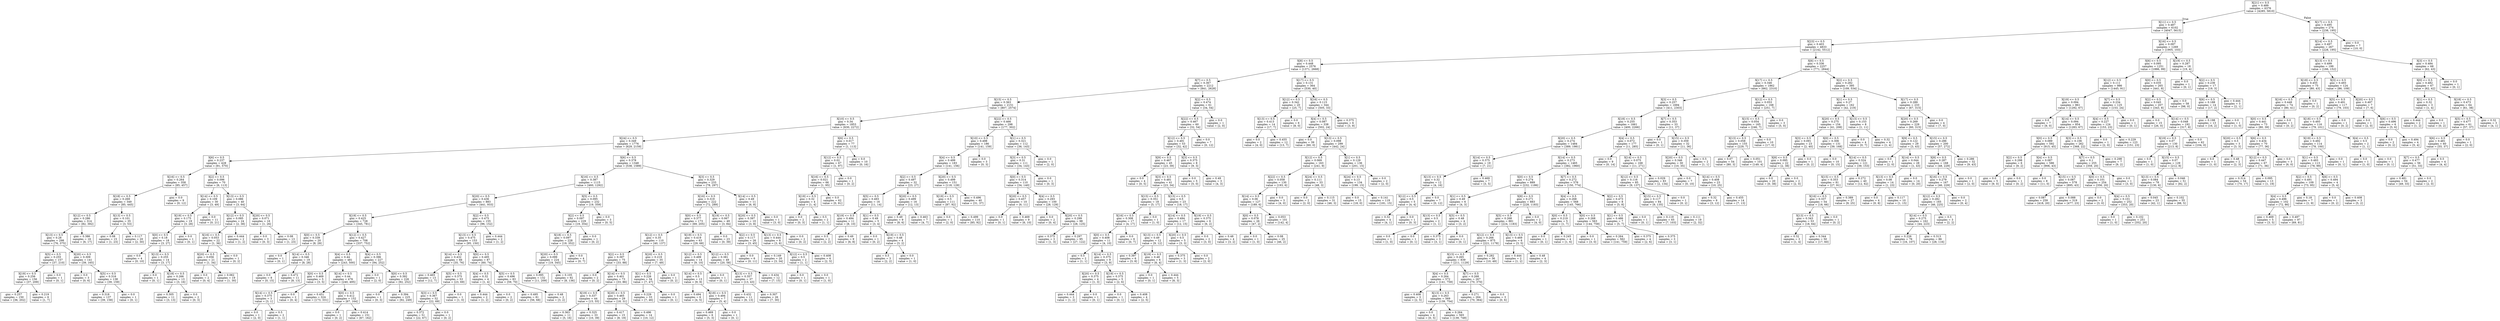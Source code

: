 digraph Tree {
node [shape=box] ;
0 [label="X[21] <= 0.5\ngini = 0.489\nsamples = 6376\nvalue = [4285, 5810]"] ;
1 [label="X[11] <= 0.5\ngini = 0.487\nsamples = 6102\nvalue = [4047, 5615]"] ;
0 -> 1 [labeldistance=2.5, labelangle=45, headlabel="True"] ;
2 [label="X[23] <= 0.5\ngini = 0.403\nsamples = 4833\nvalue = [2142, 5512]"] ;
1 -> 2 ;
3 [label="X[8] <= 0.5\ngini = 0.448\nsamples = 2576\nvalue = [1371, 2668]"] ;
2 -> 3 ;
4 [label="X[7] <= 0.5\ngini = 0.367\nsamples = 2212\nvalue = [841, 2628]"] ;
3 -> 4 ;
5 [label="X[15] <= 0.5\ngini = 0.363\nsamples = 2151\nvalue = [807, 2574]"] ;
4 -> 5 ;
6 [label="X[10] <= 0.5\ngini = 0.34\nsamples = 1853\nvalue = [630, 2272]"] ;
5 -> 6 ;
7 [label="X[24] <= 0.5\ngini = 0.349\nsamples = 1776\nvalue = [629, 2159]"] ;
6 -> 7 ;
8 [label="X[6] <= 0.5\ngini = 0.237\nsamples = 428\nvalue = [91, 570]"] ;
7 -> 8 ;
9 [label="X[16] <= 0.5\ngini = 0.264\nsamples = 358\nvalue = [85, 457]"] ;
8 -> 9 ;
10 [label="X[18] <= 0.5\ngini = 0.269\nsamples = 349\nvalue = [85, 445]"] ;
9 -> 10 ;
11 [label="X[12] <= 0.5\ngini = 0.286\nsamples = 314\nvalue = [82, 392]"] ;
10 -> 11 ;
12 [label="X[13] <= 0.5\ngini = 0.28\nsamples = 298\nvalue = [76, 375]"] ;
11 -> 12 ;
13 [label="X[5] <= 0.5\ngini = 0.255\nsamples = 157\nvalue = [37, 210]"] ;
12 -> 13 ;
14 [label="X[19] <= 0.5\ngini = 0.256\nsamples = 156\nvalue = [37, 209]"] ;
13 -> 14 ;
15 [label="gini = 0.257\nsamples = 150\nvalue = [36, 202]"] ;
14 -> 15 ;
16 [label="gini = 0.219\nsamples = 6\nvalue = [1, 7]"] ;
14 -> 16 ;
17 [label="gini = 0.0\nsamples = 1\nvalue = [0, 1]"] ;
13 -> 17 ;
18 [label="X[20] <= 0.5\ngini = 0.309\nsamples = 141\nvalue = [39, 165]"] ;
12 -> 18 ;
19 [label="gini = 0.0\nsamples = 3\nvalue = [0, 6]"] ;
18 -> 19 ;
20 [label="X[5] <= 0.5\ngini = 0.316\nsamples = 138\nvalue = [39, 159]"] ;
18 -> 20 ;
21 [label="gini = 0.318\nsamples = 137\nvalue = [39, 158]"] ;
20 -> 21 ;
22 [label="gini = 0.0\nsamples = 1\nvalue = [0, 1]"] ;
20 -> 22 ;
23 [label="gini = 0.386\nsamples = 16\nvalue = [6, 17]"] ;
11 -> 23 ;
24 [label="X[13] <= 0.5\ngini = 0.101\nsamples = 35\nvalue = [3, 53]"] ;
10 -> 24 ;
25 [label="gini = 0.08\nsamples = 15\nvalue = [1, 23]"] ;
24 -> 25 ;
26 [label="gini = 0.117\nsamples = 20\nvalue = [2, 30]"] ;
24 -> 26 ;
27 [label="gini = 0.0\nsamples = 9\nvalue = [0, 12]"] ;
9 -> 27 ;
28 [label="X[2] <= 0.5\ngini = 0.096\nsamples = 70\nvalue = [6, 113]"] ;
8 -> 28 ;
29 [label="X[14] <= 0.5\ngini = 0.109\nsamples = 30\nvalue = [3, 49]"] ;
28 -> 29 ;
30 [label="X[19] <= 0.5\ngini = 0.175\nsamples = 19\nvalue = [3, 28]"] ;
29 -> 30 ;
31 [label="X[0] <= 0.5\ngini = 0.18\nsamples = 18\nvalue = [3, 27]"] ;
30 -> 31 ;
32 [label="gini = 0.0\nsamples = 4\nvalue = [0, 10]"] ;
31 -> 32 ;
33 [label="X[13] <= 0.5\ngini = 0.255\nsamples = 14\nvalue = [3, 17]"] ;
31 -> 33 ;
34 [label="gini = 0.0\nsamples = 1\nvalue = [0, 1]"] ;
33 -> 34 ;
35 [label="X[18] <= 0.5\ngini = 0.266\nsamples = 13\nvalue = [3, 16]"] ;
33 -> 35 ;
36 [label="gini = 0.305\nsamples = 11\nvalue = [3, 13]"] ;
35 -> 36 ;
37 [label="gini = 0.0\nsamples = 2\nvalue = [0, 3]"] ;
35 -> 37 ;
38 [label="gini = 0.0\nsamples = 1\nvalue = [0, 1]"] ;
30 -> 38 ;
39 [label="gini = 0.0\nsamples = 11\nvalue = [0, 21]"] ;
29 -> 39 ;
40 [label="X[13] <= 0.5\ngini = 0.086\nsamples = 40\nvalue = [3, 64]"] ;
28 -> 40 ;
41 [label="X[12] <= 0.5\ngini = 0.095\nsamples = 24\nvalue = [2, 38]"] ;
40 -> 41 ;
42 [label="X[16] <= 0.5\ngini = 0.053\nsamples = 22\nvalue = [1, 36]"] ;
41 -> 42 ;
43 [label="X[20] <= 0.5\ngini = 0.056\nsamples = 21\nvalue = [1, 34]"] ;
42 -> 43 ;
44 [label="gini = 0.0\nsamples = 2\nvalue = [0, 4]"] ;
43 -> 44 ;
45 [label="gini = 0.062\nsamples = 19\nvalue = [1, 30]"] ;
43 -> 45 ;
46 [label="gini = 0.0\nsamples = 1\nvalue = [0, 2]"] ;
42 -> 46 ;
47 [label="gini = 0.444\nsamples = 2\nvalue = [1, 2]"] ;
41 -> 47 ;
48 [label="X[20] <= 0.5\ngini = 0.071\nsamples = 16\nvalue = [1, 26]"] ;
40 -> 48 ;
49 [label="gini = 0.0\nsamples = 3\nvalue = [0, 3]"] ;
48 -> 49 ;
50 [label="gini = 0.08\nsamples = 13\nvalue = [1, 23]"] ;
48 -> 50 ;
51 [label="X[6] <= 0.5\ngini = 0.378\nsamples = 1348\nvalue = [538, 1589]"] ;
7 -> 51 ;
52 [label="X[16] <= 0.5\ngini = 0.387\nsamples = 1115\nvalue = [460, 1292]"] ;
51 -> 52 ;
53 [label="X[20] <= 0.5\ngini = 0.436\nsamples = 883\nvalue = [441, 933]"] ;
52 -> 53 ;
54 [label="X[19] <= 0.5\ngini = 0.425\nsamples = 728\nvalue = [345, 781]"] ;
53 -> 54 ;
55 [label="X[0] <= 0.5\ngini = 0.339\nsamples = 20\nvalue = [8, 29]"] ;
54 -> 55 ;
56 [label="gini = 0.0\nsamples = 1\nvalue = [0, 1]"] ;
55 -> 56 ;
57 [label="X[14] <= 0.5\ngini = 0.346\nsamples = 19\nvalue = [8, 28]"] ;
55 -> 57 ;
58 [label="gini = 0.0\nsamples = 8\nvalue = [0, 15]"] ;
57 -> 58 ;
59 [label="gini = 0.472\nsamples = 11\nvalue = [8, 13]"] ;
57 -> 59 ;
60 [label="X[12] <= 0.5\ngini = 0.427\nsamples = 708\nvalue = [337, 752]"] ;
54 -> 60 ;
61 [label="X[4] <= 0.5\ngini = 0.44\nsamples = 481\nvalue = [243, 500]"] ;
60 -> 61 ;
62 [label="X[0] <= 0.5\ngini = 0.469\nsamples = 5\nvalue = [3, 5]"] ;
61 -> 62 ;
63 [label="X[14] <= 0.5\ngini = 0.375\nsamples = 3\nvalue = [3, 1]"] ;
62 -> 63 ;
64 [label="gini = 0.0\nsamples = 1\nvalue = [2, 0]"] ;
63 -> 64 ;
65 [label="gini = 0.5\nsamples = 2\nvalue = [1, 1]"] ;
63 -> 65 ;
66 [label="gini = 0.0\nsamples = 2\nvalue = [0, 4]"] ;
62 -> 66 ;
67 [label="X[14] <= 0.5\ngini = 0.44\nsamples = 476\nvalue = [240, 495]"] ;
61 -> 67 ;
68 [label="gini = 0.451\nsamples = 324\nvalue = [173, 331]"] ;
67 -> 68 ;
69 [label="X[0] <= 0.5\ngini = 0.412\nsamples = 152\nvalue = [67, 164]"] ;
67 -> 69 ;
70 [label="gini = 0.0\nsamples = 1\nvalue = [0, 2]"] ;
69 -> 70 ;
71 [label="gini = 0.414\nsamples = 151\nvalue = [67, 162]"] ;
69 -> 71 ;
72 [label="X[4] <= 0.5\ngini = 0.396\nsamples = 227\nvalue = [94, 252]"] ;
60 -> 72 ;
73 [label="gini = 0.0\nsamples = 1\nvalue = [2, 0]"] ;
72 -> 73 ;
74 [label="X[0] <= 0.5\ngini = 0.392\nsamples = 226\nvalue = [92, 252]"] ;
72 -> 74 ;
75 [label="gini = 0.0\nsamples = 1\nvalue = [0, 3]"] ;
74 -> 75 ;
76 [label="gini = 0.394\nsamples = 225\nvalue = [92, 249]"] ;
74 -> 76 ;
77 [label="X[2] <= 0.5\ngini = 0.475\nsamples = 155\nvalue = [96, 152]"] ;
53 -> 77 ;
78 [label="X[13] <= 0.5\ngini = 0.475\nsamples = 153\nvalue = [95, 150]"] ;
77 -> 78 ;
79 [label="X[14] <= 0.5\ngini = 0.432\nsamples = 66\nvalue = [35, 76]"] ;
78 -> 79 ;
80 [label="gini = 0.465\nsamples = 13\nvalue = [12, 7]"] ;
79 -> 80 ;
81 [label="X[5] <= 0.5\ngini = 0.375\nsamples = 53\nvalue = [23, 69]"] ;
79 -> 81 ;
82 [label="X[3] <= 0.5\ngini = 0.367\nsamples = 52\nvalue = [22, 69]"] ;
81 -> 82 ;
83 [label="gini = 0.372\nsamples = 51\nvalue = [22, 67]"] ;
82 -> 83 ;
84 [label="gini = 0.0\nsamples = 1\nvalue = [0, 2]"] ;
82 -> 84 ;
85 [label="gini = 0.0\nsamples = 1\nvalue = [1, 0]"] ;
81 -> 85 ;
86 [label="X[0] <= 0.5\ngini = 0.495\nsamples = 87\nvalue = [60, 74]"] ;
78 -> 86 ;
87 [label="X[4] <= 0.5\ngini = 0.32\nsamples = 4\nvalue = [1, 4]"] ;
86 -> 87 ;
88 [label="gini = 0.444\nsamples = 2\nvalue = [1, 2]"] ;
87 -> 88 ;
89 [label="gini = 0.0\nsamples = 2\nvalue = [0, 2]"] ;
87 -> 89 ;
90 [label="X[5] <= 0.5\ngini = 0.496\nsamples = 83\nvalue = [59, 70]"] ;
86 -> 90 ;
91 [label="gini = 0.495\nsamples = 81\nvalue = [56, 68]"] ;
90 -> 91 ;
92 [label="gini = 0.48\nsamples = 2\nvalue = [3, 2]"] ;
90 -> 92 ;
93 [label="gini = 0.444\nsamples = 2\nvalue = [1, 2]"] ;
77 -> 93 ;
94 [label="X[5] <= 0.5\ngini = 0.095\nsamples = 232\nvalue = [19, 359]"] ;
52 -> 94 ;
95 [label="X[2] <= 0.5\ngini = 0.097\nsamples = 229\nvalue = [19, 354]"] ;
94 -> 95 ;
96 [label="X[18] <= 0.5\ngini = 0.097\nsamples = 228\nvalue = [19, 352]"] ;
95 -> 96 ;
97 [label="X[20] <= 0.5\ngini = 0.099\nsamples = 224\nvalue = [19, 345]"] ;
96 -> 97 ;
98 [label="gini = 0.095\nsamples = 132\nvalue = [11, 209]"] ;
97 -> 98 ;
99 [label="gini = 0.105\nsamples = 92\nvalue = [8, 136]"] ;
97 -> 99 ;
100 [label="gini = 0.0\nsamples = 4\nvalue = [0, 7]"] ;
96 -> 100 ;
101 [label="gini = 0.0\nsamples = 1\nvalue = [0, 2]"] ;
95 -> 101 ;
102 [label="gini = 0.0\nsamples = 3\nvalue = [0, 5]"] ;
94 -> 102 ;
103 [label="X[3] <= 0.5\ngini = 0.329\nsamples = 233\nvalue = [78, 297]"] ;
51 -> 103 ;
104 [label="X[16] <= 0.5\ngini = 0.319\nsamples = 222\nvalue = [72, 289]"] ;
103 -> 104 ;
105 [label="X[0] <= 0.5\ngini = 0.377\nsamples = 173\nvalue = [69, 205]"] ;
104 -> 105 ;
106 [label="X[12] <= 0.5\ngini = 0.35\nsamples = 110\nvalue = [40, 137]"] ;
105 -> 106 ;
107 [label="X[2] <= 0.5\ngini = 0.397\nsamples = 75\nvalue = [33, 88]"] ;
106 -> 107 ;
108 [label="gini = 0.0\nsamples = 2\nvalue = [0, 2]"] ;
107 -> 108 ;
109 [label="X[14] <= 0.5\ngini = 0.401\nsamples = 73\nvalue = [33, 86]"] ;
107 -> 109 ;
110 [label="X[19] <= 0.5\ngini = 0.337\nsamples = 44\nvalue = [15, 55]"] ;
109 -> 110 ;
111 [label="gini = 0.363\nsamples = 11\nvalue = [5, 16]"] ;
110 -> 111 ;
112 [label="gini = 0.325\nsamples = 33\nvalue = [10, 39]"] ;
110 -> 112 ;
113 [label="X[20] <= 0.5\ngini = 0.465\nsamples = 29\nvalue = [18, 31]"] ;
109 -> 113 ;
114 [label="gini = 0.417\nsamples = 15\nvalue = [8, 19]"] ;
113 -> 114 ;
115 [label="gini = 0.496\nsamples = 14\nvalue = [10, 12]"] ;
113 -> 115 ;
116 [label="X[20] <= 0.5\ngini = 0.219\nsamples = 35\nvalue = [7, 49]"] ;
106 -> 116 ;
117 [label="X[1] <= 0.5\ngini = 0.226\nsamples = 34\nvalue = [7, 47]"] ;
116 -> 117 ;
118 [label="gini = 0.229\nsamples = 33\nvalue = [7, 46]"] ;
117 -> 118 ;
119 [label="gini = 0.0\nsamples = 1\nvalue = [0, 1]"] ;
117 -> 119 ;
120 [label="gini = 0.0\nsamples = 1\nvalue = [0, 2]"] ;
116 -> 120 ;
121 [label="X[19] <= 0.5\ngini = 0.419\nsamples = 63\nvalue = [29, 68]"] ;
105 -> 121 ;
122 [label="X[12] <= 0.5\ngini = 0.499\nsamples = 14\nvalue = [9, 10]"] ;
121 -> 122 ;
123 [label="X[14] <= 0.5\ngini = 0.5\nsamples = 13\nvalue = [9, 9]"] ;
122 -> 123 ;
124 [label="gini = 0.494\nsamples = 6\nvalue = [4, 5]"] ;
123 -> 124 ;
125 [label="X[18] <= 0.5\ngini = 0.494\nsamples = 7\nvalue = [5, 4]"] ;
123 -> 125 ;
126 [label="gini = 0.469\nsamples = 6\nvalue = [5, 3]"] ;
125 -> 126 ;
127 [label="gini = 0.0\nsamples = 1\nvalue = [0, 1]"] ;
125 -> 127 ;
128 [label="gini = 0.0\nsamples = 1\nvalue = [0, 1]"] ;
122 -> 128 ;
129 [label="X[12] <= 0.5\ngini = 0.381\nsamples = 49\nvalue = [20, 58]"] ;
121 -> 129 ;
130 [label="X[13] <= 0.5\ngini = 0.357\nsamples = 37\nvalue = [13, 43]"] ;
129 -> 130 ;
131 [label="gini = 0.432\nsamples = 11\nvalue = [6, 13]"] ;
130 -> 131 ;
132 [label="gini = 0.307\nsamples = 26\nvalue = [7, 30]"] ;
130 -> 132 ;
133 [label="gini = 0.434\nsamples = 12\nvalue = [7, 15]"] ;
129 -> 133 ;
134 [label="X[19] <= 0.5\ngini = 0.067\nsamples = 49\nvalue = [3, 84]"] ;
104 -> 134 ;
135 [label="gini = 0.0\nsamples = 23\nvalue = [0, 39]"] ;
134 -> 135 ;
136 [label="X[2] <= 0.5\ngini = 0.117\nsamples = 26\nvalue = [3, 45]"] ;
134 -> 136 ;
137 [label="gini = 0.0\nsamples = 6\nvalue = [0, 11]"] ;
136 -> 137 ;
138 [label="gini = 0.149\nsamples = 20\nvalue = [3, 34]"] ;
136 -> 138 ;
139 [label="X[14] <= 0.5\ngini = 0.49\nsamples = 11\nvalue = [6, 8]"] ;
103 -> 139 ;
140 [label="X[20] <= 0.5\ngini = 0.397\nsamples = 10\nvalue = [3, 8]"] ;
139 -> 140 ;
141 [label="X[13] <= 0.5\ngini = 0.444\nsamples = 8\nvalue = [3, 6]"] ;
140 -> 141 ;
142 [label="X[12] <= 0.5\ngini = 0.5\nsamples = 2\nvalue = [1, 1]"] ;
141 -> 142 ;
143 [label="gini = 0.0\nsamples = 1\nvalue = [0, 1]"] ;
142 -> 143 ;
144 [label="gini = 0.0\nsamples = 1\nvalue = [1, 0]"] ;
142 -> 144 ;
145 [label="gini = 0.408\nsamples = 6\nvalue = [2, 5]"] ;
141 -> 145 ;
146 [label="gini = 0.0\nsamples = 2\nvalue = [0, 2]"] ;
140 -> 146 ;
147 [label="gini = 0.0\nsamples = 1\nvalue = [3, 0]"] ;
139 -> 147 ;
148 [label="X[6] <= 0.5\ngini = 0.017\nsamples = 77\nvalue = [1, 113]"] ;
6 -> 148 ;
149 [label="X[12] <= 0.5\ngini = 0.02\nsamples = 67\nvalue = [1, 97]"] ;
148 -> 149 ;
150 [label="X[16] <= 0.5\ngini = 0.021\nsamples = 66\nvalue = [1, 95]"] ;
149 -> 150 ;
151 [label="X[19] <= 0.5\ngini = 0.32\nsamples = 4\nvalue = [1, 4]"] ;
150 -> 151 ;
152 [label="gini = 0.0\nsamples = 2\nvalue = [0, 3]"] ;
151 -> 152 ;
153 [label="gini = 0.5\nsamples = 2\nvalue = [1, 1]"] ;
151 -> 153 ;
154 [label="gini = 0.0\nsamples = 62\nvalue = [0, 91]"] ;
150 -> 154 ;
155 [label="gini = 0.0\nsamples = 1\nvalue = [0, 2]"] ;
149 -> 155 ;
156 [label="gini = 0.0\nsamples = 10\nvalue = [0, 16]"] ;
148 -> 156 ;
157 [label="X[22] <= 0.5\ngini = 0.466\nsamples = 298\nvalue = [177, 302]"] ;
5 -> 157 ;
158 [label="X[10] <= 0.5\ngini = 0.498\nsamples = 186\nvalue = [141, 159]"] ;
157 -> 158 ;
159 [label="X[4] <= 0.5\ngini = 0.499\nsamples = 183\nvalue = [141, 156]"] ;
158 -> 159 ;
160 [label="X[2] <= 0.5\ngini = 0.497\nsamples = 32\nvalue = [23, 27]"] ;
159 -> 160 ;
161 [label="X[5] <= 0.5\ngini = 0.493\nsamples = 16\nvalue = [11, 14]"] ;
160 -> 161 ;
162 [label="X[19] <= 0.5\ngini = 0.494\nsamples = 11\nvalue = [8, 10]"] ;
161 -> 162 ;
163 [label="gini = 0.5\nsamples = 2\nvalue = [2, 2]"] ;
162 -> 163 ;
164 [label="gini = 0.49\nsamples = 9\nvalue = [6, 8]"] ;
162 -> 164 ;
165 [label="X[1] <= 0.5\ngini = 0.49\nsamples = 5\nvalue = [3, 4]"] ;
161 -> 165 ;
166 [label="gini = 0.0\nsamples = 1\nvalue = [0, 2]"] ;
165 -> 166 ;
167 [label="X[19] <= 0.5\ngini = 0.48\nsamples = 4\nvalue = [3, 2]"] ;
165 -> 167 ;
168 [label="gini = 0.5\nsamples = 3\nvalue = [2, 2]"] ;
167 -> 168 ;
169 [label="gini = 0.0\nsamples = 1\nvalue = [1, 0]"] ;
167 -> 169 ;
170 [label="X[20] <= 0.5\ngini = 0.499\nsamples = 16\nvalue = [12, 13]"] ;
160 -> 170 ;
171 [label="gini = 0.49\nsamples = 9\nvalue = [8, 6]"] ;
170 -> 171 ;
172 [label="gini = 0.463\nsamples = 7\nvalue = [4, 7]"] ;
170 -> 172 ;
173 [label="X[20] <= 0.5\ngini = 0.499\nsamples = 151\nvalue = [118, 129]"] ;
159 -> 173 ;
174 [label="X[19] <= 0.5\ngini = 0.5\nsamples = 111\nvalue = [87, 92]"] ;
173 -> 174 ;
175 [label="gini = 0.0\nsamples = 1\nvalue = [2, 0]"] ;
174 -> 175 ;
176 [label="gini = 0.499\nsamples = 110\nvalue = [85, 92]"] ;
174 -> 176 ;
177 [label="gini = 0.496\nsamples = 40\nvalue = [31, 37]"] ;
173 -> 177 ;
178 [label="gini = 0.0\nsamples = 3\nvalue = [0, 3]"] ;
158 -> 178 ;
179 [label="X[1] <= 0.5\ngini = 0.321\nsamples = 112\nvalue = [36, 143]"] ;
157 -> 179 ;
180 [label="X[3] <= 0.5\ngini = 0.31\nsamples = 111\nvalue = [34, 143]"] ;
179 -> 180 ;
181 [label="X[0] <= 0.5\ngini = 0.314\nsamples = 110\nvalue = [34, 140]"] ;
180 -> 181 ;
182 [label="X[20] <= 0.5\ngini = 0.457\nsamples = 10\nvalue = [6, 11]"] ;
181 -> 182 ;
183 [label="gini = 0.0\nsamples = 1\nvalue = [0, 1]"] ;
182 -> 183 ;
184 [label="gini = 0.469\nsamples = 9\nvalue = [6, 10]"] ;
182 -> 184 ;
185 [label="X[4] <= 0.5\ngini = 0.293\nsamples = 100\nvalue = [28, 129]"] ;
181 -> 185 ;
186 [label="gini = 0.0\nsamples = 2\nvalue = [0, 4]"] ;
185 -> 186 ;
187 [label="X[20] <= 0.5\ngini = 0.299\nsamples = 98\nvalue = [28, 125]"] ;
185 -> 187 ;
188 [label="gini = 0.375\nsamples = 3\nvalue = [1, 3]"] ;
187 -> 188 ;
189 [label="gini = 0.297\nsamples = 95\nvalue = [27, 122]"] ;
187 -> 189 ;
190 [label="gini = 0.0\nsamples = 1\nvalue = [0, 3]"] ;
180 -> 190 ;
191 [label="gini = 0.0\nsamples = 1\nvalue = [2, 0]"] ;
179 -> 191 ;
192 [label="X[2] <= 0.5\ngini = 0.474\nsamples = 61\nvalue = [34, 54]"] ;
4 -> 192 ;
193 [label="X[22] <= 0.5\ngini = 0.467\nsamples = 60\nvalue = [32, 54]"] ;
192 -> 193 ;
194 [label="X[12] <= 0.5\ngini = 0.491\nsamples = 53\nvalue = [32, 42]"] ;
193 -> 194 ;
195 [label="X[9] <= 0.5\ngini = 0.467\nsamples = 45\nvalue = [23, 39]"] ;
194 -> 195 ;
196 [label="gini = 0.0\nsamples = 4\nvalue = [0, 5]"] ;
195 -> 196 ;
197 [label="X[3] <= 0.5\ngini = 0.481\nsamples = 41\nvalue = [23, 34]"] ;
195 -> 197 ;
198 [label="X[15] <= 0.5\ngini = 0.351\nsamples = 18\nvalue = [5, 17]"] ;
197 -> 198 ;
199 [label="X[16] <= 0.5\ngini = 0.308\nsamples = 17\nvalue = [4, 17]"] ;
198 -> 199 ;
200 [label="X[0] <= 0.5\ngini = 0.408\nsamples = 11\nvalue = [4, 10]"] ;
199 -> 200 ;
201 [label="gini = 0.5\nsamples = 2\nvalue = [1, 1]"] ;
200 -> 201 ;
202 [label="X[14] <= 0.5\ngini = 0.375\nsamples = 9\nvalue = [3, 9]"] ;
200 -> 202 ;
203 [label="X[20] <= 0.5\ngini = 0.375\nsamples = 4\nvalue = [1, 3]"] ;
202 -> 203 ;
204 [label="gini = 0.444\nsamples = 3\nvalue = [1, 2]"] ;
203 -> 204 ;
205 [label="gini = 0.0\nsamples = 1\nvalue = [0, 1]"] ;
203 -> 205 ;
206 [label="X[19] <= 0.5\ngini = 0.375\nsamples = 5\nvalue = [2, 6]"] ;
202 -> 206 ;
207 [label="gini = 0.0\nsamples = 1\nvalue = [0, 1]"] ;
206 -> 207 ;
208 [label="gini = 0.408\nsamples = 4\nvalue = [2, 5]"] ;
206 -> 208 ;
209 [label="gini = 0.0\nsamples = 6\nvalue = [0, 7]"] ;
199 -> 209 ;
210 [label="gini = 0.0\nsamples = 1\nvalue = [1, 0]"] ;
198 -> 210 ;
211 [label="X[15] <= 0.5\ngini = 0.5\nsamples = 23\nvalue = [18, 17]"] ;
197 -> 211 ;
212 [label="X[14] <= 0.5\ngini = 0.494\nsamples = 17\nvalue = [12, 15]"] ;
211 -> 212 ;
213 [label="X[13] <= 0.5\ngini = 0.49\nsamples = 12\nvalue = [9, 12]"] ;
212 -> 213 ;
214 [label="gini = 0.397\nsamples = 6\nvalue = [3, 8]"] ;
213 -> 214 ;
215 [label="X[19] <= 0.5\ngini = 0.48\nsamples = 6\nvalue = [6, 4]"] ;
213 -> 215 ;
216 [label="gini = 0.0\nsamples = 1\nvalue = [0, 1]"] ;
215 -> 216 ;
217 [label="gini = 0.444\nsamples = 5\nvalue = [6, 3]"] ;
215 -> 217 ;
218 [label="X[20] <= 0.5\ngini = 0.5\nsamples = 5\nvalue = [3, 3]"] ;
212 -> 218 ;
219 [label="gini = 0.375\nsamples = 3\nvalue = [1, 3]"] ;
218 -> 219 ;
220 [label="gini = 0.0\nsamples = 2\nvalue = [2, 0]"] ;
218 -> 220 ;
221 [label="X[19] <= 0.5\ngini = 0.375\nsamples = 6\nvalue = [6, 2]"] ;
211 -> 221 ;
222 [label="gini = 0.0\nsamples = 2\nvalue = [3, 0]"] ;
221 -> 222 ;
223 [label="gini = 0.48\nsamples = 4\nvalue = [3, 2]"] ;
221 -> 223 ;
224 [label="X[3] <= 0.5\ngini = 0.375\nsamples = 8\nvalue = [9, 3]"] ;
194 -> 224 ;
225 [label="gini = 0.0\nsamples = 5\nvalue = [5, 0]"] ;
224 -> 225 ;
226 [label="gini = 0.49\nsamples = 3\nvalue = [4, 3]"] ;
224 -> 226 ;
227 [label="gini = 0.0\nsamples = 7\nvalue = [0, 12]"] ;
193 -> 227 ;
228 [label="gini = 0.0\nsamples = 1\nvalue = [2, 0]"] ;
192 -> 228 ;
229 [label="X[17] <= 0.5\ngini = 0.131\nsamples = 364\nvalue = [530, 40]"] ;
3 -> 229 ;
230 [label="X[12] <= 0.5\ngini = 0.342\nsamples = 20\nvalue = [25, 7]"] ;
229 -> 230 ;
231 [label="X[13] <= 0.5\ngini = 0.413\nsamples = 14\nvalue = [17, 7]"] ;
230 -> 231 ;
232 [label="gini = 0.0\nsamples = 2\nvalue = [4, 0]"] ;
231 -> 232 ;
233 [label="gini = 0.455\nsamples = 12\nvalue = [13, 7]"] ;
231 -> 233 ;
234 [label="gini = 0.0\nsamples = 6\nvalue = [8, 0]"] ;
230 -> 234 ;
235 [label="X[16] <= 0.5\ngini = 0.115\nsamples = 344\nvalue = [505, 33]"] ;
229 -> 235 ;
236 [label="X[4] <= 0.5\ngini = 0.087\nsamples = 338\nvalue = [502, 24]"] ;
235 -> 236 ;
237 [label="gini = 0.0\nsamples = 39\nvalue = [60, 0]"] ;
236 -> 237 ;
238 [label="X[13] <= 0.5\ngini = 0.098\nsamples = 299\nvalue = [442, 24]"] ;
236 -> 238 ;
239 [label="X[12] <= 0.5\ngini = 0.069\nsamples = 163\nvalue = [241, 9]"] ;
238 -> 239 ;
240 [label="X[22] <= 0.5\ngini = 0.058\nsamples = 130\nvalue = [193, 6]"] ;
239 -> 240 ;
241 [label="X[14] <= 0.5\ngini = 0.06\nsamples = 127\nvalue = [189, 6]"] ;
240 -> 241 ;
242 [label="X[0] <= 0.5\ngini = 0.078\nsamples = 26\nvalue = [47, 2]"] ;
241 -> 242 ;
243 [label="gini = 0.0\nsamples = 1\nvalue = [1, 0]"] ;
242 -> 243 ;
244 [label="gini = 0.08\nsamples = 25\nvalue = [46, 2]"] ;
242 -> 244 ;
245 [label="gini = 0.053\nsamples = 101\nvalue = [142, 4]"] ;
241 -> 245 ;
246 [label="gini = 0.0\nsamples = 3\nvalue = [4, 0]"] ;
240 -> 246 ;
247 [label="X[24] <= 0.5\ngini = 0.111\nsamples = 33\nvalue = [48, 3]"] ;
239 -> 247 ;
248 [label="gini = 0.0\nsamples = 2\nvalue = [2, 0]"] ;
247 -> 248 ;
249 [label="gini = 0.115\nsamples = 31\nvalue = [46, 3]"] ;
247 -> 249 ;
250 [label="X[1] <= 0.5\ngini = 0.129\nsamples = 136\nvalue = [201, 15]"] ;
238 -> 250 ;
251 [label="X[24] <= 0.5\ngini = 0.13\nsamples = 134\nvalue = [199, 15]"] ;
250 -> 251 ;
252 [label="gini = 0.0\nsamples = 15\nvalue = [18, 0]"] ;
251 -> 252 ;
253 [label="gini = 0.141\nsamples = 119\nvalue = [181, 15]"] ;
251 -> 253 ;
254 [label="gini = 0.0\nsamples = 2\nvalue = [2, 0]"] ;
250 -> 254 ;
255 [label="gini = 0.375\nsamples = 6\nvalue = [3, 9]"] ;
235 -> 255 ;
256 [label="X[6] <= 0.5\ngini = 0.336\nsamples = 2257\nvalue = [771, 2844]"] ;
2 -> 256 ;
257 [label="X[17] <= 0.5\ngini = 0.346\nsamples = 1862\nvalue = [662, 2310]"] ;
256 -> 257 ;
258 [label="X[3] <= 0.5\ngini = 0.257\nsamples = 1694\nvalue = [411, 2303]"] ;
257 -> 258 ;
259 [label="X[18] <= 0.5\ngini = 0.255\nsamples = 1661\nvalue = [400, 2266]"] ;
258 -> 259 ;
260 [label="X[20] <= 0.5\ngini = 0.274\nsamples = 1484\nvalue = [389, 1981]"] ;
259 -> 260 ;
261 [label="X[14] <= 0.5\ngini = 0.375\nsamples = 19\nvalue = [7, 21]"] ;
260 -> 261 ;
262 [label="X[13] <= 0.5\ngini = 0.32\nsamples = 12\nvalue = [4, 16]"] ;
261 -> 262 ;
263 [label="X[12] <= 0.5\ngini = 0.5\nsamples = 5\nvalue = [4, 4]"] ;
262 -> 263 ;
264 [label="gini = 0.32\nsamples = 4\nvalue = [4, 1]"] ;
263 -> 264 ;
265 [label="gini = 0.0\nsamples = 1\nvalue = [0, 3]"] ;
263 -> 265 ;
266 [label="gini = 0.0\nsamples = 7\nvalue = [0, 12]"] ;
262 -> 266 ;
267 [label="gini = 0.469\nsamples = 7\nvalue = [3, 5]"] ;
261 -> 267 ;
268 [label="X[14] <= 0.5\ngini = 0.273\nsamples = 1465\nvalue = [382, 1960]"] ;
260 -> 268 ;
269 [label="X[0] <= 0.5\ngini = 0.274\nsamples = 889\nvalue = [232, 1186]"] ;
268 -> 269 ;
270 [label="X[1] <= 0.5\ngini = 0.49\nsamples = 6\nvalue = [4, 3]"] ;
269 -> 270 ;
271 [label="X[13] <= 0.5\ngini = 0.5\nsamples = 2\nvalue = [1, 1]"] ;
270 -> 271 ;
272 [label="gini = 0.0\nsamples = 1\nvalue = [1, 0]"] ;
271 -> 272 ;
273 [label="gini = 0.0\nsamples = 1\nvalue = [0, 1]"] ;
271 -> 273 ;
274 [label="X[5] <= 0.5\ngini = 0.48\nsamples = 4\nvalue = [3, 2]"] ;
270 -> 274 ;
275 [label="gini = 0.375\nsamples = 3\nvalue = [3, 1]"] ;
274 -> 275 ;
276 [label="gini = 0.0\nsamples = 1\nvalue = [0, 1]"] ;
274 -> 276 ;
277 [label="X[8] <= 0.5\ngini = 0.271\nsamples = 883\nvalue = [228, 1183]"] ;
269 -> 277 ;
278 [label="X[5] <= 0.5\ngini = 0.268\nsamples = 881\nvalue = [224, 1183]"] ;
277 -> 278 ;
279 [label="X[12] <= 0.5\ngini = 0.266\nsamples = 875\nvalue = [221, 1178]"] ;
278 -> 279 ;
280 [label="X[15] <= 0.5\ngini = 0.265\nsamples = 839\nvalue = [211, 1129]"] ;
279 -> 280 ;
281 [label="X[4] <= 0.5\ngini = 0.264\nsamples = 572\nvalue = [141, 759]"] ;
280 -> 281 ;
282 [label="gini = 0.408\nsamples = 3\nvalue = [2, 5]"] ;
281 -> 282 ;
283 [label="X[13] <= 0.5\ngini = 0.263\nsamples = 569\nvalue = [139, 754]"] ;
281 -> 283 ;
284 [label="gini = 0.0\nsamples = 4\nvalue = [0, 5]"] ;
283 -> 284 ;
285 [label="gini = 0.264\nsamples = 565\nvalue = [139, 749]"] ;
283 -> 285 ;
286 [label="X[7] <= 0.5\ngini = 0.268\nsamples = 267\nvalue = [70, 370]"] ;
280 -> 286 ;
287 [label="gini = 0.271\nsamples = 264\nvalue = [70, 364]"] ;
286 -> 287 ;
288 [label="gini = 0.0\nsamples = 3\nvalue = [0, 6]"] ;
286 -> 288 ;
289 [label="gini = 0.282\nsamples = 36\nvalue = [10, 49]"] ;
279 -> 289 ;
290 [label="X[13] <= 0.5\ngini = 0.469\nsamples = 6\nvalue = [3, 5]"] ;
278 -> 290 ;
291 [label="gini = 0.444\nsamples = 2\nvalue = [1, 2]"] ;
290 -> 291 ;
292 [label="gini = 0.48\nsamples = 4\nvalue = [2, 3]"] ;
290 -> 292 ;
293 [label="gini = 0.0\nsamples = 2\nvalue = [4, 0]"] ;
277 -> 293 ;
294 [label="X[7] <= 0.5\ngini = 0.272\nsamples = 576\nvalue = [150, 774]"] ;
268 -> 294 ;
295 [label="X[4] <= 0.5\ngini = 0.268\nsamples = 568\nvalue = [145, 766]"] ;
294 -> 295 ;
296 [label="X[0] <= 0.5\ngini = 0.219\nsamples = 5\nvalue = [1, 7]"] ;
295 -> 296 ;
297 [label="gini = 0.0\nsamples = 1\nvalue = [0, 1]"] ;
296 -> 297 ;
298 [label="gini = 0.245\nsamples = 4\nvalue = [1, 6]"] ;
296 -> 298 ;
299 [label="X[0] <= 0.5\ngini = 0.268\nsamples = 563\nvalue = [144, 759]"] ;
295 -> 299 ;
300 [label="gini = 0.0\nsamples = 1\nvalue = [3, 0]"] ;
299 -> 300 ;
301 [label="gini = 0.264\nsamples = 562\nvalue = [141, 759]"] ;
299 -> 301 ;
302 [label="X[2] <= 0.5\ngini = 0.473\nsamples = 8\nvalue = [5, 8]"] ;
294 -> 302 ;
303 [label="X[1] <= 0.5\ngini = 0.486\nsamples = 7\nvalue = [5, 7]"] ;
302 -> 303 ;
304 [label="gini = 0.375\nsamples = 4\nvalue = [2, 6]"] ;
303 -> 304 ;
305 [label="gini = 0.375\nsamples = 3\nvalue = [3, 1]"] ;
303 -> 305 ;
306 [label="gini = 0.0\nsamples = 1\nvalue = [0, 1]"] ;
302 -> 306 ;
307 [label="X[4] <= 0.5\ngini = 0.072\nsamples = 177\nvalue = [11, 285]"] ;
259 -> 307 ;
308 [label="gini = 0.0\nsamples = 9\nvalue = [0, 14]"] ;
307 -> 308 ;
309 [label="X[14] <= 0.5\ngini = 0.075\nsamples = 168\nvalue = [11, 271]"] ;
307 -> 309 ;
310 [label="X[12] <= 0.5\ngini = 0.116\nsamples = 85\nvalue = [9, 137]"] ;
309 -> 310 ;
311 [label="X[15] <= 0.5\ngini = 0.117\nsamples = 84\nvalue = [9, 135]"] ;
310 -> 311 ;
312 [label="gini = 0.119\nsamples = 65\nvalue = [7, 103]"] ;
311 -> 312 ;
313 [label="gini = 0.111\nsamples = 19\nvalue = [2, 32]"] ;
311 -> 313 ;
314 [label="gini = 0.0\nsamples = 1\nvalue = [0, 2]"] ;
310 -> 314 ;
315 [label="gini = 0.029\nsamples = 83\nvalue = [2, 134]"] ;
309 -> 315 ;
316 [label="X[7] <= 0.5\ngini = 0.353\nsamples = 33\nvalue = [11, 37]"] ;
258 -> 316 ;
317 [label="gini = 0.0\nsamples = 1\nvalue = [0, 1]"] ;
316 -> 317 ;
318 [label="X[15] <= 0.5\ngini = 0.359\nsamples = 32\nvalue = [11, 36]"] ;
316 -> 318 ;
319 [label="X[20] <= 0.5\ngini = 0.346\nsamples = 30\nvalue = [10, 35]"] ;
318 -> 319 ;
320 [label="gini = 0.0\nsamples = 7\nvalue = [0, 10]"] ;
319 -> 320 ;
321 [label="X[14] <= 0.5\ngini = 0.408\nsamples = 23\nvalue = [10, 25]"] ;
319 -> 321 ;
322 [label="gini = 0.32\nsamples = 9\nvalue = [3, 12]"] ;
321 -> 322 ;
323 [label="gini = 0.455\nsamples = 14\nvalue = [7, 13]"] ;
321 -> 323 ;
324 [label="gini = 0.5\nsamples = 2\nvalue = [1, 1]"] ;
318 -> 324 ;
325 [label="X[12] <= 0.5\ngini = 0.053\nsamples = 168\nvalue = [251, 7]"] ;
257 -> 325 ;
326 [label="X[15] <= 0.5\ngini = 0.054\nsamples = 165\nvalue = [246, 7]"] ;
325 -> 326 ;
327 [label="X[13] <= 0.5\ngini = 0.058\nsamples = 155\nvalue = [229, 7]"] ;
326 -> 327 ;
328 [label="gini = 0.07\nsamples = 54\nvalue = [80, 3]"] ;
327 -> 328 ;
329 [label="gini = 0.051\nsamples = 101\nvalue = [149, 4]"] ;
327 -> 329 ;
330 [label="gini = 0.0\nsamples = 10\nvalue = [17, 0]"] ;
326 -> 330 ;
331 [label="gini = 0.0\nsamples = 3\nvalue = [5, 0]"] ;
325 -> 331 ;
332 [label="X[2] <= 0.5\ngini = 0.282\nsamples = 395\nvalue = [109, 534]"] ;
256 -> 332 ;
333 [label="X[1] <= 0.5\ngini = 0.27\nsamples = 162\nvalue = [42, 219]"] ;
332 -> 333 ;
334 [label="X[20] <= 0.5\ngini = 0.275\nsamples = 154\nvalue = [41, 208]"] ;
333 -> 334 ;
335 [label="X[3] <= 0.5\ngini = 0.091\nsamples = 23\nvalue = [2, 40]"] ;
334 -> 335 ;
336 [label="X[8] <= 0.5\ngini = 0.095\nsamples = 22\nvalue = [2, 38]"] ;
335 -> 336 ;
337 [label="gini = 0.0\nsamples = 20\nvalue = [0, 38]"] ;
336 -> 337 ;
338 [label="gini = 0.0\nsamples = 2\nvalue = [2, 0]"] ;
336 -> 338 ;
339 [label="gini = 0.0\nsamples = 1\nvalue = [0, 2]"] ;
335 -> 339 ;
340 [label="X[0] <= 0.5\ngini = 0.306\nsamples = 131\nvalue = [39, 168]"] ;
334 -> 340 ;
341 [label="gini = 0.0\nsamples = 10\nvalue = [0, 15]"] ;
340 -> 341 ;
342 [label="X[14] <= 0.5\ngini = 0.324\nsamples = 121\nvalue = [39, 153]"] ;
340 -> 342 ;
343 [label="X[15] <= 0.5\ngini = 0.353\nsamples = 81\nvalue = [27, 91]"] ;
342 -> 343 ;
344 [label="X[16] <= 0.5\ngini = 0.337\nsamples = 54\nvalue = [18, 66]"] ;
343 -> 344 ;
345 [label="X[13] <= 0.5\ngini = 0.343\nsamples = 53\nvalue = [18, 64]"] ;
344 -> 345 ;
346 [label="gini = 0.32\nsamples = 3\nvalue = [1, 4]"] ;
345 -> 346 ;
347 [label="gini = 0.344\nsamples = 50\nvalue = [17, 60]"] ;
345 -> 347 ;
348 [label="gini = 0.0\nsamples = 1\nvalue = [0, 2]"] ;
344 -> 348 ;
349 [label="gini = 0.389\nsamples = 27\nvalue = [9, 25]"] ;
343 -> 349 ;
350 [label="gini = 0.272\nsamples = 40\nvalue = [12, 62]"] ;
342 -> 350 ;
351 [label="X[13] <= 0.5\ngini = 0.153\nsamples = 8\nvalue = [1, 11]"] ;
333 -> 351 ;
352 [label="gini = 0.0\nsamples = 4\nvalue = [0, 7]"] ;
351 -> 352 ;
353 [label="gini = 0.32\nsamples = 4\nvalue = [1, 4]"] ;
351 -> 353 ;
354 [label="X[17] <= 0.5\ngini = 0.289\nsamples = 233\nvalue = [67, 315]"] ;
332 -> 354 ;
355 [label="X[20] <= 0.5\ngini = 0.269\nsamples = 229\nvalue = [60, 315]"] ;
354 -> 355 ;
356 [label="X[9] <= 0.5\ngini = 0.122\nsamples = 29\nvalue = [3, 43]"] ;
355 -> 356 ;
357 [label="gini = 0.0\nsamples = 1\nvalue = [2, 0]"] ;
356 -> 357 ;
358 [label="X[14] <= 0.5\ngini = 0.044\nsamples = 28\nvalue = [1, 43]"] ;
356 -> 358 ;
359 [label="X[13] <= 0.5\ngini = 0.08\nsamples = 14\nvalue = [1, 23]"] ;
358 -> 359 ;
360 [label="gini = 0.0\nsamples = 4\nvalue = [0, 8]"] ;
359 -> 360 ;
361 [label="gini = 0.117\nsamples = 10\nvalue = [1, 15]"] ;
359 -> 361 ;
362 [label="gini = 0.0\nsamples = 14\nvalue = [0, 20]"] ;
358 -> 362 ;
363 [label="X[15] <= 0.5\ngini = 0.286\nsamples = 200\nvalue = [57, 272]"] ;
355 -> 363 ;
364 [label="X[8] <= 0.5\ngini = 0.287\nsamples = 168\nvalue = [48, 229]"] ;
363 -> 364 ;
365 [label="X[16] <= 0.5\ngini = 0.279\nsamples = 167\nvalue = [46, 229]"] ;
364 -> 365 ;
366 [label="X[12] <= 0.5\ngini = 0.282\nsamples = 165\nvalue = [46, 225]"] ;
365 -> 366 ;
367 [label="X[14] <= 0.5\ngini = 0.275\nsamples = 162\nvalue = [44, 223]"] ;
366 -> 367 ;
368 [label="gini = 0.226\nsamples = 76\nvalue = [16, 107]"] ;
367 -> 368 ;
369 [label="gini = 0.313\nsamples = 86\nvalue = [28, 116]"] ;
367 -> 369 ;
370 [label="gini = 0.5\nsamples = 3\nvalue = [2, 2]"] ;
366 -> 370 ;
371 [label="gini = 0.0\nsamples = 2\nvalue = [0, 4]"] ;
365 -> 371 ;
372 [label="gini = 0.0\nsamples = 1\nvalue = [2, 0]"] ;
364 -> 372 ;
373 [label="gini = 0.286\nsamples = 32\nvalue = [9, 43]"] ;
363 -> 373 ;
374 [label="gini = 0.0\nsamples = 4\nvalue = [7, 0]"] ;
354 -> 374 ;
375 [label="X[16] <= 0.5\ngini = 0.097\nsamples = 1269\nvalue = [1905, 103]"] ;
1 -> 375 ;
376 [label="X[6] <= 0.5\ngini = 0.095\nsamples = 1251\nvalue = [1886, 99]"] ;
375 -> 376 ;
377 [label="X[12] <= 0.5\ngini = 0.111\nsamples = 986\nvalue = [1445, 91]"] ;
376 -> 377 ;
378 [label="X[19] <= 0.5\ngini = 0.094\nsamples = 861\nvalue = [1292, 67]"] ;
377 -> 378 ;
379 [label="gini = 0.0\nsamples = 7\nvalue = [9, 0]"] ;
378 -> 379 ;
380 [label="X[14] <= 0.5\ngini = 0.094\nsamples = 854\nvalue = [1283, 67]"] ;
378 -> 380 ;
381 [label="X[0] <= 0.5\ngini = 0.089\nsamples = 592\nvalue = [915, 45]"] ;
380 -> 381 ;
382 [label="X[2] <= 0.5\ngini = 0.298\nsamples = 6\nvalue = [9, 2]"] ;
381 -> 382 ;
383 [label="gini = 0.0\nsamples = 5\nvalue = [9, 0]"] ;
382 -> 383 ;
384 [label="gini = 0.0\nsamples = 1\nvalue = [0, 2]"] ;
382 -> 384 ;
385 [label="X[4] <= 0.5\ngini = 0.087\nsamples = 586\nvalue = [906, 43]"] ;
381 -> 385 ;
386 [label="gini = 0.0\nsamples = 8\nvalue = [11, 0]"] ;
385 -> 386 ;
387 [label="X[15] <= 0.5\ngini = 0.087\nsamples = 578\nvalue = [895, 43]"] ;
385 -> 387 ;
388 [label="gini = 0.087\nsamples = 259\nvalue = [418, 20]"] ;
387 -> 388 ;
389 [label="gini = 0.088\nsamples = 319\nvalue = [477, 23]"] ;
387 -> 389 ;
390 [label="X[3] <= 0.5\ngini = 0.106\nsamples = 262\nvalue = [368, 22]"] ;
380 -> 390 ;
391 [label="X[7] <= 0.5\ngini = 0.1\nsamples = 255\nvalue = [359, 20]"] ;
390 -> 391 ;
392 [label="X[0] <= 0.5\ngini = 0.101\nsamples = 254\nvalue = [356, 20]"] ;
391 -> 392 ;
393 [label="gini = 0.0\nsamples = 2\nvalue = [3, 0]"] ;
392 -> 393 ;
394 [label="X[4] <= 0.5\ngini = 0.101\nsamples = 252\nvalue = [353, 20]"] ;
392 -> 394 ;
395 [label="gini = 0.0\nsamples = 1\nvalue = [1, 0]"] ;
394 -> 395 ;
396 [label="gini = 0.102\nsamples = 251\nvalue = [352, 20]"] ;
394 -> 396 ;
397 [label="gini = 0.0\nsamples = 1\nvalue = [3, 0]"] ;
391 -> 397 ;
398 [label="gini = 0.298\nsamples = 7\nvalue = [9, 2]"] ;
390 -> 398 ;
399 [label="X[7] <= 0.5\ngini = 0.234\nsamples = 125\nvalue = [153, 24]"] ;
377 -> 399 ;
400 [label="X[4] <= 0.5\ngini = 0.227\nsamples = 124\nvalue = [153, 23]"] ;
399 -> 400 ;
401 [label="gini = 0.0\nsamples = 1\nvalue = [2, 0]"] ;
400 -> 401 ;
402 [label="gini = 0.229\nsamples = 123\nvalue = [151, 23]"] ;
400 -> 402 ;
403 [label="gini = 0.0\nsamples = 1\nvalue = [0, 1]"] ;
399 -> 403 ;
404 [label="X[0] <= 0.5\ngini = 0.035\nsamples = 265\nvalue = [441, 8]"] ;
376 -> 404 ;
405 [label="X[2] <= 0.5\ngini = 0.045\nsamples = 207\nvalue = [343, 8]"] ;
404 -> 405 ;
406 [label="gini = 0.0\nsamples = 15\nvalue = [26, 0]"] ;
405 -> 406 ;
407 [label="X[14] <= 0.5\ngini = 0.048\nsamples = 192\nvalue = [317, 8]"] ;
405 -> 407 ;
408 [label="X[19] <= 0.5\ngini = 0.07\nsamples = 130\nvalue = [213, 8]"] ;
407 -> 408 ;
409 [label="gini = 0.0\nsamples = 1\nvalue = [1, 0]"] ;
408 -> 409 ;
410 [label="X[15] <= 0.5\ngini = 0.07\nsamples = 129\nvalue = [212, 8]"] ;
408 -> 410 ;
411 [label="X[13] <= 0.5\ngini = 0.084\nsamples = 78\nvalue = [130, 6]"] ;
410 -> 411 ;
412 [label="gini = 0.045\nsamples = 23\nvalue = [42, 1]"] ;
411 -> 412 ;
413 [label="gini = 0.102\nsamples = 55\nvalue = [88, 5]"] ;
411 -> 413 ;
414 [label="gini = 0.046\nsamples = 51\nvalue = [82, 2]"] ;
410 -> 414 ;
415 [label="gini = 0.0\nsamples = 62\nvalue = [104, 0]"] ;
407 -> 415 ;
416 [label="gini = 0.0\nsamples = 58\nvalue = [98, 0]"] ;
404 -> 416 ;
417 [label="X[19] <= 0.5\ngini = 0.287\nsamples = 18\nvalue = [19, 4]"] ;
375 -> 417 ;
418 [label="gini = 0.0\nsamples = 1\nvalue = [0, 1]"] ;
417 -> 418 ;
419 [label="X[2] <= 0.5\ngini = 0.236\nsamples = 17\nvalue = [19, 3]"] ;
417 -> 419 ;
420 [label="X[6] <= 0.5\ngini = 0.188\nsamples = 14\nvalue = [17, 2]"] ;
419 -> 420 ;
421 [label="gini = 0.198\nsamples = 13\nvalue = [16, 2]"] ;
420 -> 421 ;
422 [label="gini = 0.0\nsamples = 1\nvalue = [1, 0]"] ;
420 -> 422 ;
423 [label="gini = 0.444\nsamples = 3\nvalue = [2, 1]"] ;
419 -> 423 ;
424 [label="X[17] <= 0.5\ngini = 0.495\nsamples = 274\nvalue = [238, 195]"] ;
0 -> 424 [labeldistance=2.5, labelangle=-45, headlabel="False"] ;
425 [label="X[14] <= 0.5\ngini = 0.497\nsamples = 267\nvalue = [228, 195]"] ;
424 -> 425 ;
426 [label="X[13] <= 0.5\ngini = 0.499\nsamples = 199\nvalue = [166, 152]"] ;
425 -> 426 ;
427 [label="X[18] <= 0.5\ngini = 0.455\nsamples = 75\nvalue = [80, 43]"] ;
426 -> 427 ;
428 [label="X[16] <= 0.5\ngini = 0.448\nsamples = 74\nvalue = [80, 41]"] ;
427 -> 428 ;
429 [label="X[0] <= 0.5\ngini = 0.441\nsamples = 73\nvalue = [80, 39]"] ;
428 -> 429 ;
430 [label="X[20] <= 0.5\ngini = 0.5\nsamples = 3\nvalue = [3, 3]"] ;
429 -> 430 ;
431 [label="gini = 0.0\nsamples = 1\nvalue = [1, 0]"] ;
430 -> 431 ;
432 [label="gini = 0.48\nsamples = 2\nvalue = [2, 3]"] ;
430 -> 432 ;
433 [label="X[6] <= 0.5\ngini = 0.434\nsamples = 70\nvalue = [77, 36]"] ;
429 -> 433 ;
434 [label="X[12] <= 0.5\ngini = 0.447\nsamples = 67\nvalue = [71, 36]"] ;
433 -> 434 ;
435 [label="gini = 0.314\nsamples = 54\nvalue = [70, 17]"] ;
434 -> 435 ;
436 [label="gini = 0.095\nsamples = 13\nvalue = [1, 19]"] ;
434 -> 436 ;
437 [label="gini = 0.0\nsamples = 3\nvalue = [6, 0]"] ;
433 -> 437 ;
438 [label="gini = 0.0\nsamples = 1\nvalue = [0, 2]"] ;
428 -> 438 ;
439 [label="gini = 0.0\nsamples = 1\nvalue = [0, 2]"] ;
427 -> 439 ;
440 [label="X[3] <= 0.5\ngini = 0.493\nsamples = 124\nvalue = [86, 109]"] ;
426 -> 440 ;
441 [label="X[5] <= 0.5\ngini = 0.491\nsamples = 117\nvalue = [79, 103]"] ;
440 -> 441 ;
442 [label="X[18] <= 0.5\ngini = 0.493\nsamples = 116\nvalue = [79, 101]"] ;
441 -> 442 ;
443 [label="X[19] <= 0.5\ngini = 0.492\nsamples = 114\nvalue = [78, 100]"] ;
442 -> 443 ;
444 [label="X[1] <= 0.5\ngini = 0.493\nsamples = 113\nvalue = [78, 99]"] ;
443 -> 444 ;
445 [label="X[2] <= 0.5\ngini = 0.491\nsamples = 109\nvalue = [73, 95]"] ;
444 -> 445 ;
446 [label="X[4] <= 0.5\ngini = 0.496\nsamples = 102\nvalue = [72, 86]"] ;
445 -> 446 ;
447 [label="gini = 0.469\nsamples = 5\nvalue = [3, 5]"] ;
446 -> 447 ;
448 [label="gini = 0.497\nsamples = 97\nvalue = [69, 81]"] ;
446 -> 448 ;
449 [label="gini = 0.18\nsamples = 7\nvalue = [1, 9]"] ;
445 -> 449 ;
450 [label="X[6] <= 0.5\ngini = 0.494\nsamples = 4\nvalue = [5, 4]"] ;
444 -> 450 ;
451 [label="gini = 0.0\nsamples = 1\nvalue = [0, 2]"] ;
450 -> 451 ;
452 [label="gini = 0.408\nsamples = 3\nvalue = [5, 2]"] ;
450 -> 452 ;
453 [label="gini = 0.0\nsamples = 1\nvalue = [0, 1]"] ;
443 -> 453 ;
454 [label="X[4] <= 0.5\ngini = 0.5\nsamples = 2\nvalue = [1, 1]"] ;
442 -> 454 ;
455 [label="gini = 0.0\nsamples = 1\nvalue = [1, 0]"] ;
454 -> 455 ;
456 [label="gini = 0.0\nsamples = 1\nvalue = [0, 1]"] ;
454 -> 456 ;
457 [label="gini = 0.0\nsamples = 1\nvalue = [0, 2]"] ;
441 -> 457 ;
458 [label="X[20] <= 0.5\ngini = 0.497\nsamples = 7\nvalue = [7, 6]"] ;
440 -> 458 ;
459 [label="gini = 0.0\nsamples = 1\nvalue = [2, 0]"] ;
458 -> 459 ;
460 [label="X[6] <= 0.5\ngini = 0.496\nsamples = 6\nvalue = [5, 6]"] ;
458 -> 460 ;
461 [label="gini = 0.0\nsamples = 2\nvalue = [0, 2]"] ;
460 -> 461 ;
462 [label="gini = 0.494\nsamples = 4\nvalue = [5, 4]"] ;
460 -> 462 ;
463 [label="X[3] <= 0.5\ngini = 0.484\nsamples = 68\nvalue = [62, 43]"] ;
425 -> 463 ;
464 [label="X[0] <= 0.5\ngini = 0.482\nsamples = 67\nvalue = [62, 42]"] ;
463 -> 464 ;
465 [label="X[1] <= 0.5\ngini = 0.32\nsamples = 3\nvalue = [1, 4]"] ;
464 -> 465 ;
466 [label="gini = 0.444\nsamples = 2\nvalue = [1, 2]"] ;
465 -> 466 ;
467 [label="gini = 0.0\nsamples = 1\nvalue = [0, 2]"] ;
465 -> 467 ;
468 [label="X[18] <= 0.5\ngini = 0.473\nsamples = 64\nvalue = [61, 38]"] ;
464 -> 468 ;
469 [label="X[5] <= 0.5\ngini = 0.477\nsamples = 61\nvalue = [57, 37]"] ;
468 -> 469 ;
470 [label="X[6] <= 0.5\ngini = 0.481\nsamples = 60\nvalue = [55, 37]"] ;
469 -> 470 ;
471 [label="X[7] <= 0.5\ngini = 0.477\nsamples = 56\nvalue = [51, 33]"] ;
470 -> 471 ;
472 [label="gini = 0.481\nsamples = 54\nvalue = [49, 33]"] ;
471 -> 472 ;
473 [label="gini = 0.0\nsamples = 2\nvalue = [2, 0]"] ;
471 -> 473 ;
474 [label="gini = 0.5\nsamples = 4\nvalue = [4, 4]"] ;
470 -> 474 ;
475 [label="gini = 0.0\nsamples = 1\nvalue = [2, 0]"] ;
469 -> 475 ;
476 [label="gini = 0.32\nsamples = 3\nvalue = [4, 1]"] ;
468 -> 476 ;
477 [label="gini = 0.0\nsamples = 1\nvalue = [0, 1]"] ;
463 -> 477 ;
478 [label="gini = 0.0\nsamples = 7\nvalue = [10, 0]"] ;
424 -> 478 ;
}